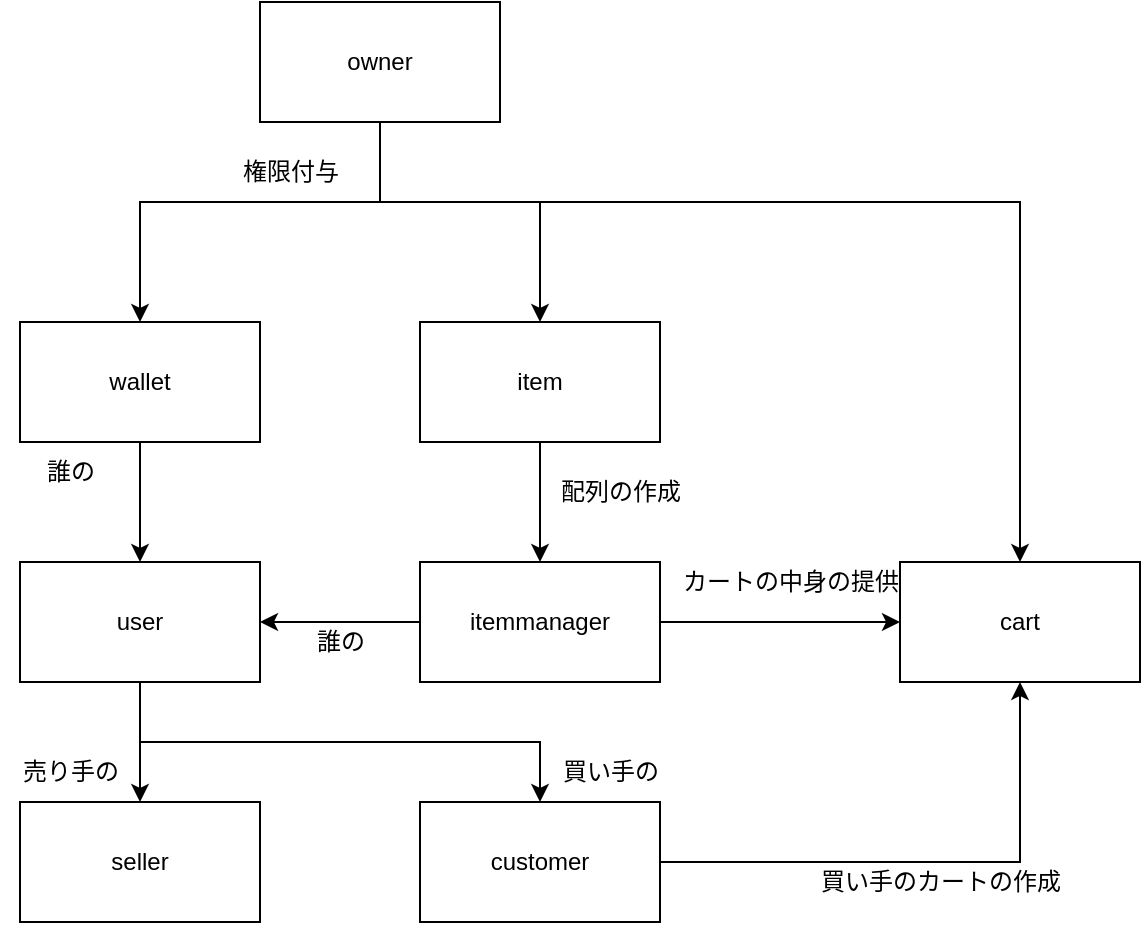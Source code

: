 <mxfile version="20.3.0" type="github">
  <diagram id="83pP5y4MoJH50zg5Lzq-" name="ページ1">
    <mxGraphModel dx="744" dy="683" grid="1" gridSize="10" guides="1" tooltips="1" connect="1" arrows="1" fold="1" page="1" pageScale="1" pageWidth="827" pageHeight="1169" math="0" shadow="0">
      <root>
        <mxCell id="0" />
        <mxCell id="1" parent="0" />
        <mxCell id="zydFt4xReyF1ATXgmkcr-1" value="owner" style="rounded=0;whiteSpace=wrap;html=1;" vertex="1" parent="1">
          <mxGeometry x="320" y="120" width="120" height="60" as="geometry" />
        </mxCell>
        <mxCell id="zydFt4xReyF1ATXgmkcr-2" value="wallet" style="rounded=0;whiteSpace=wrap;html=1;" vertex="1" parent="1">
          <mxGeometry x="200" y="280" width="120" height="60" as="geometry" />
        </mxCell>
        <mxCell id="zydFt4xReyF1ATXgmkcr-3" value="" style="endArrow=classic;html=1;rounded=0;exitX=0.5;exitY=1;exitDx=0;exitDy=0;entryX=0.5;entryY=0;entryDx=0;entryDy=0;" edge="1" parent="1" source="zydFt4xReyF1ATXgmkcr-1" target="zydFt4xReyF1ATXgmkcr-2">
          <mxGeometry width="50" height="50" relative="1" as="geometry">
            <mxPoint x="360" y="380" as="sourcePoint" />
            <mxPoint x="410" y="330" as="targetPoint" />
            <Array as="points">
              <mxPoint x="380" y="220" />
              <mxPoint x="260" y="220" />
            </Array>
          </mxGeometry>
        </mxCell>
        <mxCell id="zydFt4xReyF1ATXgmkcr-4" value="item" style="rounded=0;whiteSpace=wrap;html=1;" vertex="1" parent="1">
          <mxGeometry x="400" y="280" width="120" height="60" as="geometry" />
        </mxCell>
        <mxCell id="zydFt4xReyF1ATXgmkcr-5" value="" style="endArrow=classic;html=1;rounded=0;entryX=0.5;entryY=0;entryDx=0;entryDy=0;" edge="1" parent="1" target="zydFt4xReyF1ATXgmkcr-4">
          <mxGeometry width="50" height="50" relative="1" as="geometry">
            <mxPoint x="380" y="220" as="sourcePoint" />
            <mxPoint x="410" y="330" as="targetPoint" />
            <Array as="points">
              <mxPoint x="460" y="220" />
            </Array>
          </mxGeometry>
        </mxCell>
        <mxCell id="zydFt4xReyF1ATXgmkcr-6" value="user" style="rounded=0;whiteSpace=wrap;html=1;" vertex="1" parent="1">
          <mxGeometry x="200" y="400" width="120" height="60" as="geometry" />
        </mxCell>
        <mxCell id="zydFt4xReyF1ATXgmkcr-7" value="" style="endArrow=classic;html=1;rounded=0;exitX=0.5;exitY=1;exitDx=0;exitDy=0;entryX=0.5;entryY=0;entryDx=0;entryDy=0;" edge="1" parent="1" source="zydFt4xReyF1ATXgmkcr-2" target="zydFt4xReyF1ATXgmkcr-6">
          <mxGeometry width="50" height="50" relative="1" as="geometry">
            <mxPoint x="360" y="380" as="sourcePoint" />
            <mxPoint x="410" y="330" as="targetPoint" />
          </mxGeometry>
        </mxCell>
        <mxCell id="zydFt4xReyF1ATXgmkcr-8" value="itemmanager" style="rounded=0;whiteSpace=wrap;html=1;" vertex="1" parent="1">
          <mxGeometry x="400" y="400" width="120" height="60" as="geometry" />
        </mxCell>
        <mxCell id="zydFt4xReyF1ATXgmkcr-9" value="" style="endArrow=classic;html=1;rounded=0;exitX=0.5;exitY=1;exitDx=0;exitDy=0;entryX=0.5;entryY=0;entryDx=0;entryDy=0;" edge="1" parent="1" source="zydFt4xReyF1ATXgmkcr-4" target="zydFt4xReyF1ATXgmkcr-8">
          <mxGeometry width="50" height="50" relative="1" as="geometry">
            <mxPoint x="360" y="380" as="sourcePoint" />
            <mxPoint x="410" y="330" as="targetPoint" />
          </mxGeometry>
        </mxCell>
        <mxCell id="zydFt4xReyF1ATXgmkcr-10" value="" style="endArrow=classic;html=1;rounded=0;exitX=0;exitY=0.5;exitDx=0;exitDy=0;entryX=1;entryY=0.5;entryDx=0;entryDy=0;" edge="1" parent="1" source="zydFt4xReyF1ATXgmkcr-8" target="zydFt4xReyF1ATXgmkcr-6">
          <mxGeometry width="50" height="50" relative="1" as="geometry">
            <mxPoint x="360" y="380" as="sourcePoint" />
            <mxPoint x="410" y="330" as="targetPoint" />
          </mxGeometry>
        </mxCell>
        <mxCell id="zydFt4xReyF1ATXgmkcr-11" value="権限付与" style="text;html=1;align=center;verticalAlign=middle;resizable=0;points=[];autosize=1;strokeColor=none;fillColor=none;" vertex="1" parent="1">
          <mxGeometry x="300" y="190" width="70" height="30" as="geometry" />
        </mxCell>
        <mxCell id="zydFt4xReyF1ATXgmkcr-12" value="誰の" style="text;html=1;align=center;verticalAlign=middle;resizable=0;points=[];autosize=1;strokeColor=none;fillColor=none;" vertex="1" parent="1">
          <mxGeometry x="200" y="340" width="50" height="30" as="geometry" />
        </mxCell>
        <mxCell id="zydFt4xReyF1ATXgmkcr-13" value="配列の作成" style="text;html=1;align=center;verticalAlign=middle;resizable=0;points=[];autosize=1;strokeColor=none;fillColor=none;" vertex="1" parent="1">
          <mxGeometry x="460" y="350" width="80" height="30" as="geometry" />
        </mxCell>
        <mxCell id="zydFt4xReyF1ATXgmkcr-14" value="誰の" style="text;html=1;align=center;verticalAlign=middle;resizable=0;points=[];autosize=1;strokeColor=none;fillColor=none;" vertex="1" parent="1">
          <mxGeometry x="335" y="425" width="50" height="30" as="geometry" />
        </mxCell>
        <mxCell id="zydFt4xReyF1ATXgmkcr-15" value="seller" style="rounded=0;whiteSpace=wrap;html=1;" vertex="1" parent="1">
          <mxGeometry x="200" y="520" width="120" height="60" as="geometry" />
        </mxCell>
        <mxCell id="zydFt4xReyF1ATXgmkcr-16" value="customer" style="rounded=0;whiteSpace=wrap;html=1;" vertex="1" parent="1">
          <mxGeometry x="400" y="520" width="120" height="60" as="geometry" />
        </mxCell>
        <mxCell id="zydFt4xReyF1ATXgmkcr-17" value="" style="endArrow=classic;html=1;rounded=0;exitX=0.5;exitY=1;exitDx=0;exitDy=0;entryX=0.5;entryY=0;entryDx=0;entryDy=0;" edge="1" parent="1" source="zydFt4xReyF1ATXgmkcr-6" target="zydFt4xReyF1ATXgmkcr-15">
          <mxGeometry width="50" height="50" relative="1" as="geometry">
            <mxPoint x="360" y="380" as="sourcePoint" />
            <mxPoint x="410" y="330" as="targetPoint" />
          </mxGeometry>
        </mxCell>
        <mxCell id="zydFt4xReyF1ATXgmkcr-18" value="" style="endArrow=classic;html=1;rounded=0;entryX=0.5;entryY=0;entryDx=0;entryDy=0;" edge="1" parent="1" target="zydFt4xReyF1ATXgmkcr-16">
          <mxGeometry width="50" height="50" relative="1" as="geometry">
            <mxPoint x="260" y="490" as="sourcePoint" />
            <mxPoint x="410" y="330" as="targetPoint" />
            <Array as="points">
              <mxPoint x="460" y="490" />
            </Array>
          </mxGeometry>
        </mxCell>
        <mxCell id="zydFt4xReyF1ATXgmkcr-19" value="売り手の" style="text;html=1;align=center;verticalAlign=middle;resizable=0;points=[];autosize=1;strokeColor=none;fillColor=none;" vertex="1" parent="1">
          <mxGeometry x="190" y="490" width="70" height="30" as="geometry" />
        </mxCell>
        <mxCell id="zydFt4xReyF1ATXgmkcr-20" value="買い手の" style="text;html=1;align=center;verticalAlign=middle;resizable=0;points=[];autosize=1;strokeColor=none;fillColor=none;" vertex="1" parent="1">
          <mxGeometry x="460" y="490" width="70" height="30" as="geometry" />
        </mxCell>
        <mxCell id="zydFt4xReyF1ATXgmkcr-21" value="cart" style="rounded=0;whiteSpace=wrap;html=1;" vertex="1" parent="1">
          <mxGeometry x="640" y="400" width="120" height="60" as="geometry" />
        </mxCell>
        <mxCell id="zydFt4xReyF1ATXgmkcr-23" value="" style="endArrow=classic;html=1;rounded=0;entryX=0.5;entryY=0;entryDx=0;entryDy=0;" edge="1" parent="1" target="zydFt4xReyF1ATXgmkcr-21">
          <mxGeometry width="50" height="50" relative="1" as="geometry">
            <mxPoint x="460" y="220" as="sourcePoint" />
            <mxPoint x="410" y="390" as="targetPoint" />
            <Array as="points">
              <mxPoint x="700" y="220" />
            </Array>
          </mxGeometry>
        </mxCell>
        <mxCell id="zydFt4xReyF1ATXgmkcr-24" value="" style="endArrow=classic;html=1;rounded=0;exitX=1;exitY=0.5;exitDx=0;exitDy=0;entryX=0;entryY=0.5;entryDx=0;entryDy=0;" edge="1" parent="1" source="zydFt4xReyF1ATXgmkcr-8" target="zydFt4xReyF1ATXgmkcr-21">
          <mxGeometry width="50" height="50" relative="1" as="geometry">
            <mxPoint x="360" y="440" as="sourcePoint" />
            <mxPoint x="410" y="390" as="targetPoint" />
          </mxGeometry>
        </mxCell>
        <mxCell id="zydFt4xReyF1ATXgmkcr-25" value="カートの中身の提供" style="text;html=1;align=center;verticalAlign=middle;resizable=0;points=[];autosize=1;strokeColor=none;fillColor=none;" vertex="1" parent="1">
          <mxGeometry x="520" y="395" width="130" height="30" as="geometry" />
        </mxCell>
        <mxCell id="zydFt4xReyF1ATXgmkcr-26" value="" style="endArrow=classic;html=1;rounded=0;exitX=1;exitY=0.5;exitDx=0;exitDy=0;entryX=0.5;entryY=1;entryDx=0;entryDy=0;" edge="1" parent="1" source="zydFt4xReyF1ATXgmkcr-16" target="zydFt4xReyF1ATXgmkcr-21">
          <mxGeometry width="50" height="50" relative="1" as="geometry">
            <mxPoint x="360" y="440" as="sourcePoint" />
            <mxPoint x="410" y="390" as="targetPoint" />
            <Array as="points">
              <mxPoint x="700" y="550" />
            </Array>
          </mxGeometry>
        </mxCell>
        <mxCell id="zydFt4xReyF1ATXgmkcr-28" value="買い手のカートの作成" style="text;html=1;align=center;verticalAlign=middle;resizable=0;points=[];autosize=1;strokeColor=none;fillColor=none;" vertex="1" parent="1">
          <mxGeometry x="590" y="545" width="140" height="30" as="geometry" />
        </mxCell>
      </root>
    </mxGraphModel>
  </diagram>
</mxfile>
